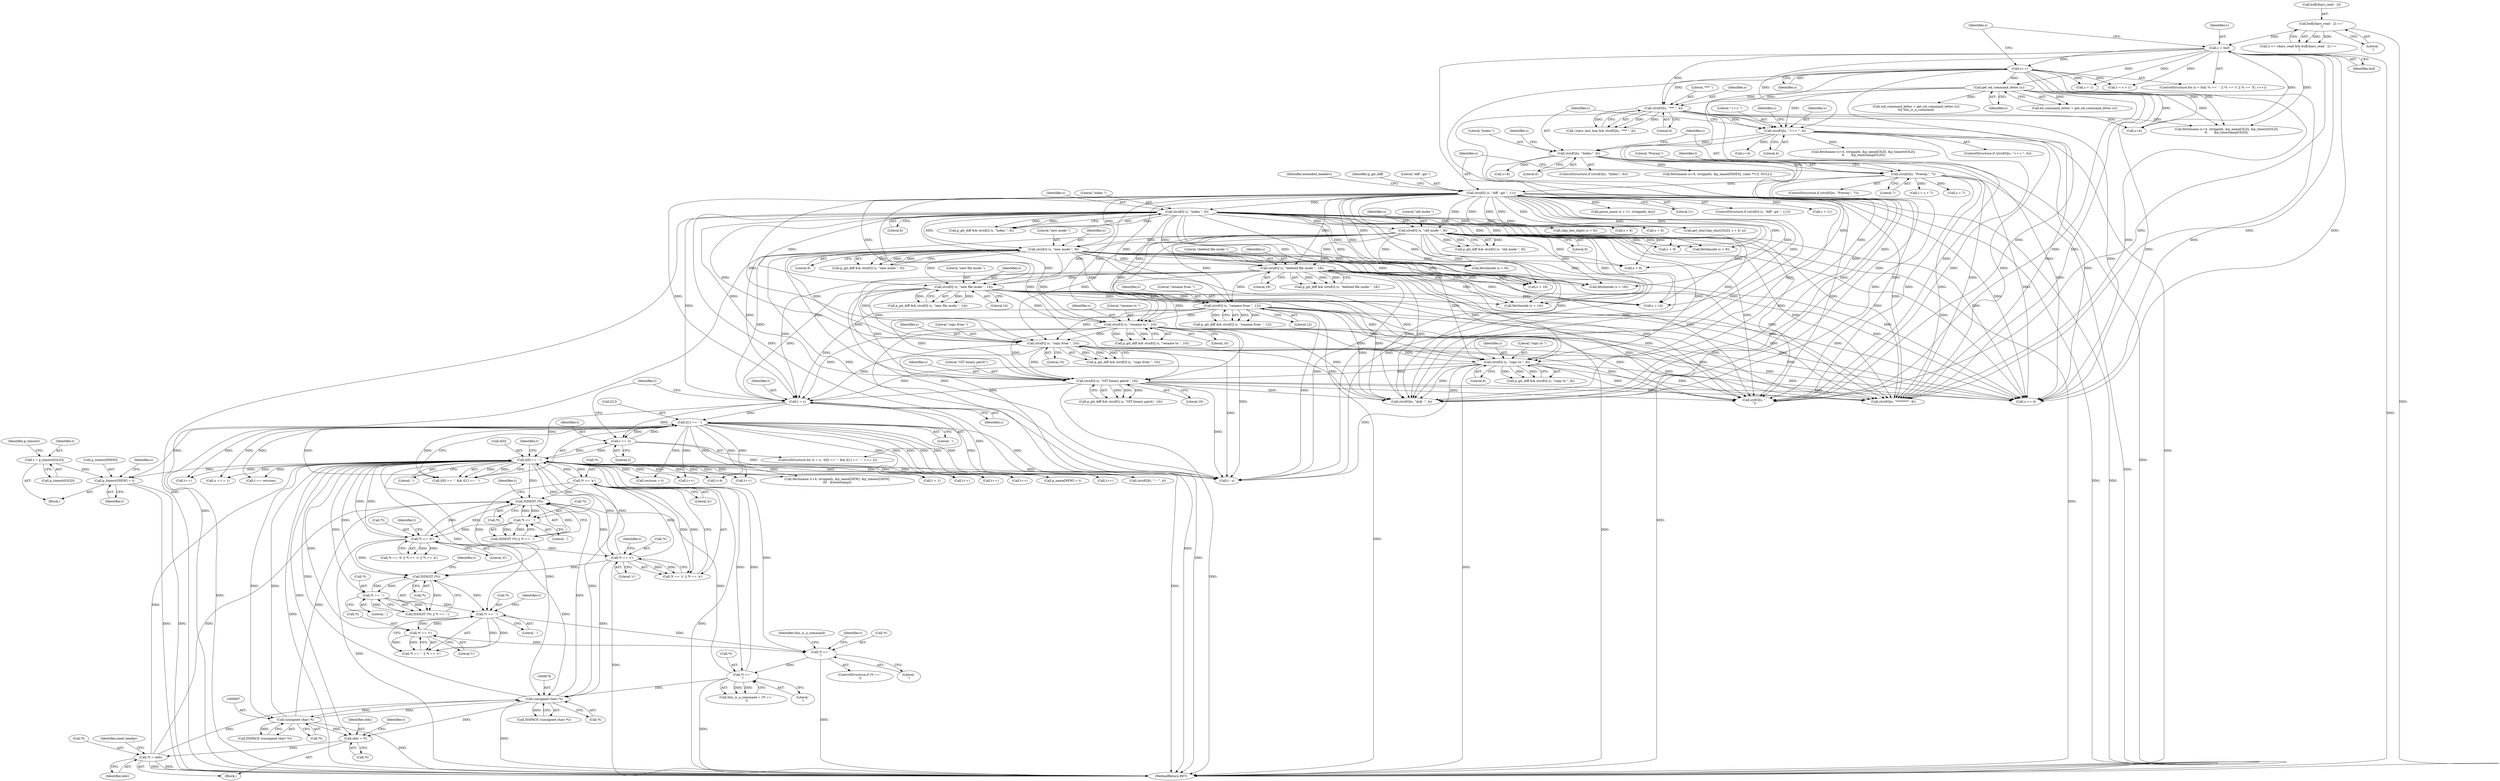 digraph "0_savannah_f290f48a621867084884bfff87f8093c15195e6a@array" {
"1001298" [label="(Call,p_timestr[NEW] = t)"];
"1001145" [label="(Call,t[1] == ' ')"];
"1001150" [label="(Call,t += 2)"];
"1001136" [label="(Call,t = s)"];
"1001050" [label="(Call,strnEQ (s, \"rename from \", 12))"];
"1001025" [label="(Call,strnEQ (s, \"new file mode \", 14))"];
"1000980" [label="(Call,strnEQ (s, \"new mode \", 9))"];
"1000754" [label="(Call,strnEQ (s, \"diff --git \", 11))"];
"1000665" [label="(Call,strnEQ(s, \"Prereq:\", 7))"];
"1000639" [label="(Call,strnEQ(s, \"Index:\", 6))"];
"1000609" [label="(Call,strnEQ(s, \"+++ \", 4))"];
"1000559" [label="(Call,get_ed_command_letter (s))"];
"1000438" [label="(Call,s = buf)"];
"1000430" [label="(Call,buf[chars_read - 2] == '\r')"];
"1000455" [label="(Call,s++)"];
"1000582" [label="(Call,strnEQ(s, \"*** \", 4))"];
"1000859" [label="(Call,strnEQ (s, \"index \", 6))"];
"1000960" [label="(Call,strnEQ (s, \"old mode \", 9))"];
"1001000" [label="(Call,strnEQ (s, \"deleted file mode \", 18))"];
"1001084" [label="(Call,strnEQ (s, \"copy from \", 10))"];
"1001067" [label="(Call,strnEQ (s, \"rename to \", 10))"];
"1001118" [label="(Call,strnEQ (s, \"GIT binary patch\", 16))"];
"1001101" [label="(Call,strnEQ (s, \"copy to \", 8))"];
"1001140" [label="(Call,t[0] == '-')"];
"1000505" [label="(Call,*t == 'a')"];
"1000501" [label="(Call,*t == 'c')"];
"1000496" [label="(Call,*t == 'd')"];
"1000485" [label="(Call,ISDIGIT (*t))"];
"1000677" [label="(Call,(unsigned char) *t)"];
"1000748" [label="(Call,*t = oldc)"];
"1000736" [label="(Call,oldc = *t)"];
"1000696" [label="(Call,(unsigned char) *t)"];
"1000544" [label="(Call,*t == '\n')"];
"1000536" [label="(Call,*t == '\r')"];
"1000529" [label="(Call,*t == '\t')"];
"1000525" [label="(Call,*t == ' ')"];
"1000514" [label="(Call,ISDIGIT (*t))"];
"1000517" [label="(Call,*t == ',')"];
"1000488" [label="(Call,*t == ',')"];
"1001286" [label="(Call,t = p_timestr[OLD])"];
"1001142" [label="(Identifier,t)"];
"1000584" [label="(Literal,\"*** \")"];
"1000799" [label="(Call,parse_name (s + 11, strippath, &u))"];
"1000530" [label="(Call,*t)"];
"1001286" [label="(Call,t = p_timestr[OLD])"];
"1000481" [label="(Call,s + 1)"];
"1000858" [label="(Identifier,p_git_diff)"];
"1000705" [label="(Call,t + 1)"];
"1001303" [label="(Call,s += 4)"];
"1000484" [label="(Call,ISDIGIT (*t) || *t == ',')"];
"1000520" [label="(Literal,',')"];
"1001067" [label="(Call,strnEQ (s, \"rename to \", 10))"];
"1000585" [label="(Literal,4)"];
"1000436" [label="(Literal,'\r')"];
"1000524" [label="(Call,*t == ' ' || *t == '\t')"];
"1000609" [label="(Call,strnEQ(s, \"+++ \", 4))"];
"1000646" [label="(Identifier,s)"];
"1001085" [label="(Identifier,s)"];
"1000608" [label="(ControlStructure,if (strnEQ(s, \"+++ \", 4)))"];
"1000756" [label="(Literal,\"diff --git \")"];
"1001035" [label="(Call,s + 14)"];
"1000615" [label="(Call,s+4)"];
"1000533" [label="(Call,t++)"];
"1000749" [label="(Call,*t)"];
"1000556" [label="(Call,(ed_command_letter = get_ed_command_letter (s))\n\t\t|| this_is_a_command)"];
"1000431" [label="(Call,buf[chars_read - 2])"];
"1001287" [label="(Identifier,t)"];
"1000611" [label="(Literal,\"+++ \")"];
"1000970" [label="(Call,s + 9)"];
"1000738" [label="(Call,*t)"];
"1000514" [label="(Call,ISDIGIT (*t))"];
"1000734" [label="(Block,)"];
"1000645" [label="(Call,s+6)"];
"1000588" [label="(Call,s+4)"];
"1000757" [label="(Literal,11)"];
"1000582" [label="(Call,strnEQ(s, \"*** \", 4))"];
"1001223" [label="(Call,strEQ(s, \".\n\"))"];
"1000755" [label="(Identifier,s)"];
"1000612" [label="(Literal,4)"];
"1001068" [label="(Identifier,s)"];
"1000485" [label="(Call,ISDIGIT (*t))"];
"1000497" [label="(Call,*t)"];
"1000677" [label="(Call,(unsigned char) *t)"];
"1000444" [label="(Identifier,s)"];
"1001099" [label="(Call,p_git_diff && strnEQ (s, \"copy to \", 8))"];
"1001281" [label="(Call,p_name[NEW] = t)"];
"1001023" [label="(Call,p_git_diff && strnEQ (s, \"new file mode \", 14))"];
"1000664" [label="(ControlStructure,if (strnEQ(s, \"Prereq:\", 7)))"];
"1000667" [label="(Literal,\"Prereq:\")"];
"1000501" [label="(Call,*t == 'c')"];
"1001087" [label="(Literal,10)"];
"1000489" [label="(Call,*t)"];
"1000761" [label="(Identifier,extended_headers)"];
"1000614" [label="(Call,fetchname (s+4, strippath, &p_name[OLD], &p_timestr[OLD],\n\t\t       &p_timestamp[OLD]))"];
"1001136" [label="(Call,t = s)"];
"1000982" [label="(Literal,\"new mode \")"];
"1002164" [label="(MethodReturn,RET)"];
"1001010" [label="(Call,s + 18)"];
"1000491" [label="(Literal,',')"];
"1000529" [label="(Call,*t == '\t')"];
"1000500" [label="(Call,*t == 'c' || *t == 'a')"];
"1000742" [label="(Identifier,t)"];
"1001288" [label="(Call,p_timestr[OLD])"];
"1001149" [label="(Literal,' ')"];
"1001299" [label="(Call,p_timestr[NEW])"];
"1001137" [label="(Identifier,t)"];
"1001119" [label="(Identifier,s)"];
"1000983" [label="(Literal,9)"];
"1000559" [label="(Call,get_ed_command_letter (s))"];
"1001200" [label="(Call,t - s)"];
"1000696" [label="(Call,(unsigned char) *t)"];
"1000748" [label="(Call,*t = oldc)"];
"1000681" [label="(Call,t++)"];
"1000545" [label="(Call,*t)"];
"1000518" [label="(Call,*t)"];
"1000960" [label="(Call,strnEQ (s, \"old mode \", 9))"];
"1000981" [label="(Identifier,s)"];
"1000544" [label="(Call,*t == '\n')"];
"1000515" [label="(Call,*t)"];
"1001027" [label="(Literal,\"new file mode \")"];
"1000969" [label="(Call,fetchmode (s + 9))"];
"1000989" [label="(Call,fetchmode (s + 9))"];
"1000536" [label="(Call,*t == '\r')"];
"1000641" [label="(Literal,\"Index:\")"];
"1000754" [label="(Call,strnEQ (s, \"diff --git \", 11))"];
"1001246" [label="(Call,strnEQ(s, \"@@ -\", 4))"];
"1000961" [label="(Identifier,s)"];
"1000499" [label="(Literal,'d')"];
"1000486" [label="(Call,*t)"];
"1000528" [label="(Literal,' ')"];
"1001116" [label="(Call,p_git_diff && strnEQ (s, \"GIT binary patch\", 16))"];
"1000703" [label="(Call,u = t + 1)"];
"1000861" [label="(Literal,\"index \")"];
"1000671" [label="(Call,t = s + 7)"];
"1001050" [label="(Call,strnEQ (s, \"rename from \", 12))"];
"1000507" [label="(Identifier,t)"];
"1000547" [label="(Literal,'\n')"];
"1000963" [label="(Literal,9)"];
"1001034" [label="(Call,fetchmode (s + 14))"];
"1000727" [label="(Call,t == revision)"];
"1000673" [label="(Call,s + 7)"];
"1000513" [label="(Call,ISDIGIT (*t) || *t == ',')"];
"1000737" [label="(Identifier,oldc)"];
"1000665" [label="(Call,strnEQ(s, \"Prereq:\", 7))"];
"1001135" [label="(ControlStructure,for (t = s;  t[0] == '-' && t[1] == ' ';  t += 2))"];
"1000439" [label="(Identifier,s)"];
"1001026" [label="(Identifier,s)"];
"1001065" [label="(Call,p_git_diff && strnEQ (s, \"rename to \", 10))"];
"1000642" [label="(Literal,6)"];
"1000962" [label="(Literal,\"old mode \")"];
"1001082" [label="(Call,p_git_diff && strnEQ (s, \"copy from \", 10))"];
"1000440" [label="(Identifier,buf)"];
"1001101" [label="(Call,strnEQ (s, \"copy to \", 8))"];
"1000978" [label="(Call,p_git_diff && strnEQ (s, \"new mode \", 9))"];
"1000426" [label="(Call,2 <= chars_read && buf[chars_read - 2] == '\r')"];
"1001003" [label="(Literal,18)"];
"1001208" [label="(Identifier,need_header)"];
"1000698" [label="(Call,*t)"];
"1001146" [label="(Call,t[1])"];
"1000526" [label="(Call,*t)"];
"1001139" [label="(Call,t[0] == '-' && t[1] == ' ')"];
"1001052" [label="(Literal,\"rename from \")"];
"1000519" [label="(Identifier,t)"];
"1000683" [label="(Call,revision = t)"];
"1001084" [label="(Call,strnEQ (s, \"copy from \", 10))"];
"1001051" [label="(Identifier,s)"];
"1000860" [label="(Identifier,s)"];
"1001141" [label="(Call,t[0])"];
"1000692" [label="(Call,t++)"];
"1000751" [label="(Identifier,oldc)"];
"1000537" [label="(Call,*t)"];
"1001293" [label="(Identifier,p_timestr)"];
"1001167" [label="(Call,t+4)"];
"1000870" [label="(Call,skip_hex_digits (s + 6))"];
"1000639" [label="(Call,strnEQ(s, \"Index:\", 6))"];
"1000616" [label="(Identifier,s)"];
"1000504" [label="(Literal,'c')"];
"1001431" [label="(Call,strnEQ(s, \"********\", 8))"];
"1001009" [label="(Call,fetchmode (s + 18))"];
"1000540" [label="(Call,t++)"];
"1001048" [label="(Call,p_git_diff && strnEQ (s, \"rename from \", 12))"];
"1001150" [label="(Call,t += 2)"];
"1000525" [label="(Call,*t == ' ')"];
"1000503" [label="(Identifier,t)"];
"1001166" [label="(Call,fetchname (t+4, strippath, &p_name[NEW], &p_timestr[NEW],\n\t\t\t   &timestamp))"];
"1001304" [label="(Identifier,s)"];
"1000638" [label="(ControlStructure,if (strnEQ(s, \"Index:\", 6)))"];
"1001121" [label="(Literal,16)"];
"1001000" [label="(Call,strnEQ (s, \"deleted file mode \", 18))"];
"1000517" [label="(Call,*t == ',')"];
"1000456" [label="(Identifier,s)"];
"1000736" [label="(Call,oldc = *t)"];
"1000539" [label="(Literal,'\r')"];
"1001120" [label="(Literal,\"GIT binary patch\")"];
"1000753" [label="(ControlStructure,if (strnEQ (s, \"diff --git \", 11)))"];
"1000560" [label="(Identifier,s)"];
"1000430" [label="(Call,buf[chars_read - 2] == '\r')"];
"1000506" [label="(Call,*t)"];
"1000492" [label="(Call,t++)"];
"1001001" [label="(Identifier,s)"];
"1001154" [label="(Call,strnEQ(t, \"--- \", 4))"];
"1000672" [label="(Identifier,t)"];
"1000610" [label="(Identifier,s)"];
"1000535" [label="(ControlStructure,if (*t == '\r'))"];
"1000644" [label="(Call,fetchname (s+6, strippath, &p_name[INDEX], (char **) 0, NULL))"];
"1000557" [label="(Call,ed_command_letter = get_ed_command_letter (s))"];
"1000862" [label="(Literal,6)"];
"1000505" [label="(Call,*t == 'a')"];
"1001102" [label="(Identifier,s)"];
"1000502" [label="(Call,*t)"];
"1000543" [label="(Identifier,this_is_a_command)"];
"1001140" [label="(Call,t[0] == '-')"];
"1000859" [label="(Call,strnEQ (s, \"index \", 6))"];
"1000676" [label="(Call,ISSPACE ((unsigned char) *t))"];
"1001145" [label="(Call,t[1] == ' ')"];
"1000438" [label="(Call,s = buf)"];
"1000871" [label="(Call,s + 6)"];
"1000668" [label="(Literal,7)"];
"1001138" [label="(Identifier,s)"];
"1000495" [label="(Call,*t == 'd' || *t == 'c' || *t == 'a')"];
"1000455" [label="(Call,s++)"];
"1001028" [label="(Literal,14)"];
"1001302" [label="(Identifier,t)"];
"1001025" [label="(Call,strnEQ (s, \"new file mode \", 14))"];
"1000532" [label="(Literal,'\t')"];
"1000531" [label="(Identifier,t)"];
"1000479" [label="(Call,t = s + 1)"];
"1000695" [label="(Call,ISSPACE ((unsigned char) *t))"];
"1000437" [label="(ControlStructure,for (s = buf; *s == ' ' || *s == '\t' || *s == 'X'; s++))"];
"1000800" [label="(Call,s + 11)"];
"1000488" [label="(Call,*t == ',')"];
"1000511" [label="(Call,t++)"];
"1000980" [label="(Call,strnEQ (s, \"new mode \", 9))"];
"1001144" [label="(Literal,'-')"];
"1000541" [label="(Identifier,t)"];
"1000583" [label="(Identifier,s)"];
"1000998" [label="(Call,p_git_diff && strnEQ (s, \"deleted file mode \", 18))"];
"1000521" [label="(Call,t++)"];
"1001118" [label="(Call,strnEQ (s, \"GIT binary patch\", 16))"];
"1000496" [label="(Call,*t == 'd')"];
"1001053" [label="(Literal,12)"];
"1001104" [label="(Literal,8)"];
"1000542" [label="(Call,this_is_a_command = (*t == '\n'))"];
"1000587" [label="(Call,fetchname (s+4, strippath, &p_name[OLD], &p_timestr[OLD],\n\t\t       &p_timestamp[OLD]))"];
"1000579" [label="(Call,!stars_last_line && strnEQ(s, \"*** \", 4))"];
"1001151" [label="(Identifier,t)"];
"1000908" [label="(Call,s + 6)"];
"1000490" [label="(Identifier,t)"];
"1001298" [label="(Call,p_timestr[NEW] = t)"];
"1001002" [label="(Literal,\"deleted file mode \")"];
"1000990" [label="(Call,s + 9)"];
"1001147" [label="(Identifier,t)"];
"1001152" [label="(Literal,2)"];
"1000903" [label="(Call,get_sha1(&p_sha1[OLD], s + 6, u))"];
"1001069" [label="(Literal,\"rename to \")"];
"1001103" [label="(Literal,\"copy to \")"];
"1000640" [label="(Identifier,s)"];
"1000958" [label="(Call,p_git_diff && strnEQ (s, \"old mode \", 9))"];
"1000666" [label="(Identifier,s)"];
"1000857" [label="(Call,p_git_diff && strnEQ (s, \"index \", 6))"];
"1001086" [label="(Literal,\"copy from \")"];
"1000508" [label="(Literal,'a')"];
"1000679" [label="(Call,*t)"];
"1001070" [label="(Literal,10)"];
"1001250" [label="(Block,)"];
"1001298" -> "1001250"  [label="AST: "];
"1001298" -> "1001302"  [label="CFG: "];
"1001299" -> "1001298"  [label="AST: "];
"1001302" -> "1001298"  [label="AST: "];
"1001304" -> "1001298"  [label="CFG: "];
"1001298" -> "1002164"  [label="DDG: "];
"1001298" -> "1002164"  [label="DDG: "];
"1001145" -> "1001298"  [label="DDG: "];
"1001140" -> "1001298"  [label="DDG: "];
"1001286" -> "1001298"  [label="DDG: "];
"1001145" -> "1001139"  [label="AST: "];
"1001145" -> "1001149"  [label="CFG: "];
"1001146" -> "1001145"  [label="AST: "];
"1001149" -> "1001145"  [label="AST: "];
"1001139" -> "1001145"  [label="CFG: "];
"1001145" -> "1002164"  [label="DDG: "];
"1001145" -> "1000492"  [label="DDG: "];
"1001145" -> "1000511"  [label="DDG: "];
"1001145" -> "1000521"  [label="DDG: "];
"1001145" -> "1000533"  [label="DDG: "];
"1001145" -> "1000540"  [label="DDG: "];
"1001145" -> "1000681"  [label="DDG: "];
"1001145" -> "1000683"  [label="DDG: "];
"1001145" -> "1000692"  [label="DDG: "];
"1001145" -> "1000703"  [label="DDG: "];
"1001145" -> "1000705"  [label="DDG: "];
"1001145" -> "1000727"  [label="DDG: "];
"1001145" -> "1001139"  [label="DDG: "];
"1001145" -> "1001139"  [label="DDG: "];
"1001150" -> "1001145"  [label="DDG: "];
"1001136" -> "1001145"  [label="DDG: "];
"1001145" -> "1001150"  [label="DDG: "];
"1001145" -> "1001154"  [label="DDG: "];
"1001145" -> "1001166"  [label="DDG: "];
"1001145" -> "1001167"  [label="DDG: "];
"1001145" -> "1001200"  [label="DDG: "];
"1001145" -> "1001281"  [label="DDG: "];
"1001150" -> "1001135"  [label="AST: "];
"1001150" -> "1001152"  [label="CFG: "];
"1001151" -> "1001150"  [label="AST: "];
"1001152" -> "1001150"  [label="AST: "];
"1001142" -> "1001150"  [label="CFG: "];
"1001150" -> "1001140"  [label="DDG: "];
"1001136" -> "1001150"  [label="DDG: "];
"1001140" -> "1001150"  [label="DDG: "];
"1001150" -> "1001154"  [label="DDG: "];
"1001136" -> "1001135"  [label="AST: "];
"1001136" -> "1001138"  [label="CFG: "];
"1001137" -> "1001136"  [label="AST: "];
"1001138" -> "1001136"  [label="AST: "];
"1001142" -> "1001136"  [label="CFG: "];
"1001136" -> "1002164"  [label="DDG: "];
"1001050" -> "1001136"  [label="DDG: "];
"1001025" -> "1001136"  [label="DDG: "];
"1000980" -> "1001136"  [label="DDG: "];
"1001084" -> "1001136"  [label="DDG: "];
"1000754" -> "1001136"  [label="DDG: "];
"1001067" -> "1001136"  [label="DDG: "];
"1000960" -> "1001136"  [label="DDG: "];
"1001000" -> "1001136"  [label="DDG: "];
"1000859" -> "1001136"  [label="DDG: "];
"1001118" -> "1001136"  [label="DDG: "];
"1001101" -> "1001136"  [label="DDG: "];
"1001136" -> "1001140"  [label="DDG: "];
"1001136" -> "1001154"  [label="DDG: "];
"1001050" -> "1001048"  [label="AST: "];
"1001050" -> "1001053"  [label="CFG: "];
"1001051" -> "1001050"  [label="AST: "];
"1001052" -> "1001050"  [label="AST: "];
"1001053" -> "1001050"  [label="AST: "];
"1001048" -> "1001050"  [label="CFG: "];
"1001050" -> "1002164"  [label="DDG: "];
"1001050" -> "1001048"  [label="DDG: "];
"1001050" -> "1001048"  [label="DDG: "];
"1001050" -> "1001048"  [label="DDG: "];
"1001025" -> "1001050"  [label="DDG: "];
"1000980" -> "1001050"  [label="DDG: "];
"1000754" -> "1001050"  [label="DDG: "];
"1000960" -> "1001050"  [label="DDG: "];
"1001000" -> "1001050"  [label="DDG: "];
"1000859" -> "1001050"  [label="DDG: "];
"1001050" -> "1001067"  [label="DDG: "];
"1001050" -> "1001084"  [label="DDG: "];
"1001050" -> "1001101"  [label="DDG: "];
"1001050" -> "1001118"  [label="DDG: "];
"1001050" -> "1001200"  [label="DDG: "];
"1001050" -> "1001223"  [label="DDG: "];
"1001050" -> "1001246"  [label="DDG: "];
"1001050" -> "1001303"  [label="DDG: "];
"1001050" -> "1001431"  [label="DDG: "];
"1001025" -> "1001023"  [label="AST: "];
"1001025" -> "1001028"  [label="CFG: "];
"1001026" -> "1001025"  [label="AST: "];
"1001027" -> "1001025"  [label="AST: "];
"1001028" -> "1001025"  [label="AST: "];
"1001023" -> "1001025"  [label="CFG: "];
"1001025" -> "1002164"  [label="DDG: "];
"1001025" -> "1001023"  [label="DDG: "];
"1001025" -> "1001023"  [label="DDG: "];
"1001025" -> "1001023"  [label="DDG: "];
"1000980" -> "1001025"  [label="DDG: "];
"1000754" -> "1001025"  [label="DDG: "];
"1000960" -> "1001025"  [label="DDG: "];
"1001000" -> "1001025"  [label="DDG: "];
"1000859" -> "1001025"  [label="DDG: "];
"1001025" -> "1001034"  [label="DDG: "];
"1001025" -> "1001035"  [label="DDG: "];
"1001025" -> "1001067"  [label="DDG: "];
"1001025" -> "1001084"  [label="DDG: "];
"1001025" -> "1001101"  [label="DDG: "];
"1001025" -> "1001118"  [label="DDG: "];
"1001025" -> "1001200"  [label="DDG: "];
"1001025" -> "1001223"  [label="DDG: "];
"1001025" -> "1001246"  [label="DDG: "];
"1001025" -> "1001303"  [label="DDG: "];
"1001025" -> "1001431"  [label="DDG: "];
"1000980" -> "1000978"  [label="AST: "];
"1000980" -> "1000983"  [label="CFG: "];
"1000981" -> "1000980"  [label="AST: "];
"1000982" -> "1000980"  [label="AST: "];
"1000983" -> "1000980"  [label="AST: "];
"1000978" -> "1000980"  [label="CFG: "];
"1000980" -> "1002164"  [label="DDG: "];
"1000980" -> "1000978"  [label="DDG: "];
"1000980" -> "1000978"  [label="DDG: "];
"1000980" -> "1000978"  [label="DDG: "];
"1000754" -> "1000980"  [label="DDG: "];
"1000859" -> "1000980"  [label="DDG: "];
"1000960" -> "1000980"  [label="DDG: "];
"1000980" -> "1000989"  [label="DDG: "];
"1000980" -> "1000990"  [label="DDG: "];
"1000980" -> "1001000"  [label="DDG: "];
"1000980" -> "1001009"  [label="DDG: "];
"1000980" -> "1001010"  [label="DDG: "];
"1000980" -> "1001034"  [label="DDG: "];
"1000980" -> "1001035"  [label="DDG: "];
"1000980" -> "1001067"  [label="DDG: "];
"1000980" -> "1001084"  [label="DDG: "];
"1000980" -> "1001101"  [label="DDG: "];
"1000980" -> "1001118"  [label="DDG: "];
"1000980" -> "1001200"  [label="DDG: "];
"1000980" -> "1001223"  [label="DDG: "];
"1000980" -> "1001246"  [label="DDG: "];
"1000980" -> "1001303"  [label="DDG: "];
"1000980" -> "1001431"  [label="DDG: "];
"1000754" -> "1000753"  [label="AST: "];
"1000754" -> "1000757"  [label="CFG: "];
"1000755" -> "1000754"  [label="AST: "];
"1000756" -> "1000754"  [label="AST: "];
"1000757" -> "1000754"  [label="AST: "];
"1000761" -> "1000754"  [label="CFG: "];
"1000858" -> "1000754"  [label="CFG: "];
"1000754" -> "1002164"  [label="DDG: "];
"1000754" -> "1002164"  [label="DDG: "];
"1000665" -> "1000754"  [label="DDG: "];
"1000754" -> "1000799"  [label="DDG: "];
"1000754" -> "1000800"  [label="DDG: "];
"1000754" -> "1000859"  [label="DDG: "];
"1000754" -> "1000870"  [label="DDG: "];
"1000754" -> "1000871"  [label="DDG: "];
"1000754" -> "1000903"  [label="DDG: "];
"1000754" -> "1000908"  [label="DDG: "];
"1000754" -> "1000960"  [label="DDG: "];
"1000754" -> "1000969"  [label="DDG: "];
"1000754" -> "1000970"  [label="DDG: "];
"1000754" -> "1000989"  [label="DDG: "];
"1000754" -> "1000990"  [label="DDG: "];
"1000754" -> "1001000"  [label="DDG: "];
"1000754" -> "1001009"  [label="DDG: "];
"1000754" -> "1001010"  [label="DDG: "];
"1000754" -> "1001034"  [label="DDG: "];
"1000754" -> "1001035"  [label="DDG: "];
"1000754" -> "1001067"  [label="DDG: "];
"1000754" -> "1001084"  [label="DDG: "];
"1000754" -> "1001101"  [label="DDG: "];
"1000754" -> "1001118"  [label="DDG: "];
"1000754" -> "1001200"  [label="DDG: "];
"1000754" -> "1001223"  [label="DDG: "];
"1000754" -> "1001246"  [label="DDG: "];
"1000754" -> "1001303"  [label="DDG: "];
"1000754" -> "1001431"  [label="DDG: "];
"1000665" -> "1000664"  [label="AST: "];
"1000665" -> "1000668"  [label="CFG: "];
"1000666" -> "1000665"  [label="AST: "];
"1000667" -> "1000665"  [label="AST: "];
"1000668" -> "1000665"  [label="AST: "];
"1000672" -> "1000665"  [label="CFG: "];
"1000755" -> "1000665"  [label="CFG: "];
"1000665" -> "1002164"  [label="DDG: "];
"1000639" -> "1000665"  [label="DDG: "];
"1000665" -> "1000671"  [label="DDG: "];
"1000665" -> "1000673"  [label="DDG: "];
"1000665" -> "1001223"  [label="DDG: "];
"1000665" -> "1001246"  [label="DDG: "];
"1000665" -> "1001303"  [label="DDG: "];
"1000665" -> "1001431"  [label="DDG: "];
"1000639" -> "1000638"  [label="AST: "];
"1000639" -> "1000642"  [label="CFG: "];
"1000640" -> "1000639"  [label="AST: "];
"1000641" -> "1000639"  [label="AST: "];
"1000642" -> "1000639"  [label="AST: "];
"1000646" -> "1000639"  [label="CFG: "];
"1000666" -> "1000639"  [label="CFG: "];
"1000639" -> "1002164"  [label="DDG: "];
"1000609" -> "1000639"  [label="DDG: "];
"1000639" -> "1000644"  [label="DDG: "];
"1000639" -> "1000645"  [label="DDG: "];
"1000639" -> "1001223"  [label="DDG: "];
"1000639" -> "1001246"  [label="DDG: "];
"1000639" -> "1001303"  [label="DDG: "];
"1000639" -> "1001431"  [label="DDG: "];
"1000609" -> "1000608"  [label="AST: "];
"1000609" -> "1000612"  [label="CFG: "];
"1000610" -> "1000609"  [label="AST: "];
"1000611" -> "1000609"  [label="AST: "];
"1000612" -> "1000609"  [label="AST: "];
"1000616" -> "1000609"  [label="CFG: "];
"1000640" -> "1000609"  [label="CFG: "];
"1000609" -> "1002164"  [label="DDG: "];
"1000559" -> "1000609"  [label="DDG: "];
"1000582" -> "1000609"  [label="DDG: "];
"1000438" -> "1000609"  [label="DDG: "];
"1000455" -> "1000609"  [label="DDG: "];
"1000609" -> "1000614"  [label="DDG: "];
"1000609" -> "1000615"  [label="DDG: "];
"1000609" -> "1001223"  [label="DDG: "];
"1000609" -> "1001246"  [label="DDG: "];
"1000609" -> "1001303"  [label="DDG: "];
"1000609" -> "1001431"  [label="DDG: "];
"1000559" -> "1000557"  [label="AST: "];
"1000559" -> "1000560"  [label="CFG: "];
"1000560" -> "1000559"  [label="AST: "];
"1000557" -> "1000559"  [label="CFG: "];
"1000559" -> "1000556"  [label="DDG: "];
"1000559" -> "1000557"  [label="DDG: "];
"1000438" -> "1000559"  [label="DDG: "];
"1000455" -> "1000559"  [label="DDG: "];
"1000559" -> "1000582"  [label="DDG: "];
"1000559" -> "1000587"  [label="DDG: "];
"1000559" -> "1000588"  [label="DDG: "];
"1000559" -> "1001223"  [label="DDG: "];
"1000559" -> "1001246"  [label="DDG: "];
"1000559" -> "1001303"  [label="DDG: "];
"1000559" -> "1001431"  [label="DDG: "];
"1000438" -> "1000437"  [label="AST: "];
"1000438" -> "1000440"  [label="CFG: "];
"1000439" -> "1000438"  [label="AST: "];
"1000440" -> "1000438"  [label="AST: "];
"1000444" -> "1000438"  [label="CFG: "];
"1000438" -> "1002164"  [label="DDG: "];
"1000430" -> "1000438"  [label="DDG: "];
"1000438" -> "1000455"  [label="DDG: "];
"1000438" -> "1000479"  [label="DDG: "];
"1000438" -> "1000481"  [label="DDG: "];
"1000438" -> "1000582"  [label="DDG: "];
"1000438" -> "1000587"  [label="DDG: "];
"1000438" -> "1000588"  [label="DDG: "];
"1000438" -> "1001223"  [label="DDG: "];
"1000438" -> "1001246"  [label="DDG: "];
"1000438" -> "1001303"  [label="DDG: "];
"1000438" -> "1001431"  [label="DDG: "];
"1000430" -> "1000426"  [label="AST: "];
"1000430" -> "1000436"  [label="CFG: "];
"1000431" -> "1000430"  [label="AST: "];
"1000436" -> "1000430"  [label="AST: "];
"1000426" -> "1000430"  [label="CFG: "];
"1000430" -> "1002164"  [label="DDG: "];
"1000430" -> "1000426"  [label="DDG: "];
"1000430" -> "1000426"  [label="DDG: "];
"1000455" -> "1000437"  [label="AST: "];
"1000455" -> "1000456"  [label="CFG: "];
"1000456" -> "1000455"  [label="AST: "];
"1000444" -> "1000455"  [label="CFG: "];
"1000455" -> "1000479"  [label="DDG: "];
"1000455" -> "1000481"  [label="DDG: "];
"1000455" -> "1000582"  [label="DDG: "];
"1000455" -> "1000587"  [label="DDG: "];
"1000455" -> "1000588"  [label="DDG: "];
"1000455" -> "1001223"  [label="DDG: "];
"1000455" -> "1001246"  [label="DDG: "];
"1000455" -> "1001303"  [label="DDG: "];
"1000455" -> "1001431"  [label="DDG: "];
"1000582" -> "1000579"  [label="AST: "];
"1000582" -> "1000585"  [label="CFG: "];
"1000583" -> "1000582"  [label="AST: "];
"1000584" -> "1000582"  [label="AST: "];
"1000585" -> "1000582"  [label="AST: "];
"1000579" -> "1000582"  [label="CFG: "];
"1000582" -> "1000579"  [label="DDG: "];
"1000582" -> "1000579"  [label="DDG: "];
"1000582" -> "1000579"  [label="DDG: "];
"1000582" -> "1000587"  [label="DDG: "];
"1000582" -> "1000588"  [label="DDG: "];
"1000582" -> "1001223"  [label="DDG: "];
"1000582" -> "1001246"  [label="DDG: "];
"1000582" -> "1001303"  [label="DDG: "];
"1000582" -> "1001431"  [label="DDG: "];
"1000859" -> "1000857"  [label="AST: "];
"1000859" -> "1000862"  [label="CFG: "];
"1000860" -> "1000859"  [label="AST: "];
"1000861" -> "1000859"  [label="AST: "];
"1000862" -> "1000859"  [label="AST: "];
"1000857" -> "1000859"  [label="CFG: "];
"1000859" -> "1002164"  [label="DDG: "];
"1000859" -> "1000857"  [label="DDG: "];
"1000859" -> "1000857"  [label="DDG: "];
"1000859" -> "1000857"  [label="DDG: "];
"1000859" -> "1000870"  [label="DDG: "];
"1000859" -> "1000871"  [label="DDG: "];
"1000859" -> "1000903"  [label="DDG: "];
"1000859" -> "1000908"  [label="DDG: "];
"1000859" -> "1000960"  [label="DDG: "];
"1000859" -> "1000969"  [label="DDG: "];
"1000859" -> "1000970"  [label="DDG: "];
"1000859" -> "1000989"  [label="DDG: "];
"1000859" -> "1000990"  [label="DDG: "];
"1000859" -> "1001000"  [label="DDG: "];
"1000859" -> "1001009"  [label="DDG: "];
"1000859" -> "1001010"  [label="DDG: "];
"1000859" -> "1001034"  [label="DDG: "];
"1000859" -> "1001035"  [label="DDG: "];
"1000859" -> "1001067"  [label="DDG: "];
"1000859" -> "1001084"  [label="DDG: "];
"1000859" -> "1001101"  [label="DDG: "];
"1000859" -> "1001118"  [label="DDG: "];
"1000859" -> "1001200"  [label="DDG: "];
"1000859" -> "1001223"  [label="DDG: "];
"1000859" -> "1001246"  [label="DDG: "];
"1000859" -> "1001303"  [label="DDG: "];
"1000859" -> "1001431"  [label="DDG: "];
"1000960" -> "1000958"  [label="AST: "];
"1000960" -> "1000963"  [label="CFG: "];
"1000961" -> "1000960"  [label="AST: "];
"1000962" -> "1000960"  [label="AST: "];
"1000963" -> "1000960"  [label="AST: "];
"1000958" -> "1000960"  [label="CFG: "];
"1000960" -> "1002164"  [label="DDG: "];
"1000960" -> "1000958"  [label="DDG: "];
"1000960" -> "1000958"  [label="DDG: "];
"1000960" -> "1000958"  [label="DDG: "];
"1000960" -> "1000969"  [label="DDG: "];
"1000960" -> "1000970"  [label="DDG: "];
"1000960" -> "1000989"  [label="DDG: "];
"1000960" -> "1000990"  [label="DDG: "];
"1000960" -> "1001000"  [label="DDG: "];
"1000960" -> "1001009"  [label="DDG: "];
"1000960" -> "1001010"  [label="DDG: "];
"1000960" -> "1001034"  [label="DDG: "];
"1000960" -> "1001035"  [label="DDG: "];
"1000960" -> "1001067"  [label="DDG: "];
"1000960" -> "1001084"  [label="DDG: "];
"1000960" -> "1001101"  [label="DDG: "];
"1000960" -> "1001118"  [label="DDG: "];
"1000960" -> "1001200"  [label="DDG: "];
"1000960" -> "1001223"  [label="DDG: "];
"1000960" -> "1001246"  [label="DDG: "];
"1000960" -> "1001303"  [label="DDG: "];
"1000960" -> "1001431"  [label="DDG: "];
"1001000" -> "1000998"  [label="AST: "];
"1001000" -> "1001003"  [label="CFG: "];
"1001001" -> "1001000"  [label="AST: "];
"1001002" -> "1001000"  [label="AST: "];
"1001003" -> "1001000"  [label="AST: "];
"1000998" -> "1001000"  [label="CFG: "];
"1001000" -> "1002164"  [label="DDG: "];
"1001000" -> "1000998"  [label="DDG: "];
"1001000" -> "1000998"  [label="DDG: "];
"1001000" -> "1000998"  [label="DDG: "];
"1001000" -> "1001009"  [label="DDG: "];
"1001000" -> "1001010"  [label="DDG: "];
"1001000" -> "1001034"  [label="DDG: "];
"1001000" -> "1001035"  [label="DDG: "];
"1001000" -> "1001067"  [label="DDG: "];
"1001000" -> "1001084"  [label="DDG: "];
"1001000" -> "1001101"  [label="DDG: "];
"1001000" -> "1001118"  [label="DDG: "];
"1001000" -> "1001200"  [label="DDG: "];
"1001000" -> "1001223"  [label="DDG: "];
"1001000" -> "1001246"  [label="DDG: "];
"1001000" -> "1001303"  [label="DDG: "];
"1001000" -> "1001431"  [label="DDG: "];
"1001084" -> "1001082"  [label="AST: "];
"1001084" -> "1001087"  [label="CFG: "];
"1001085" -> "1001084"  [label="AST: "];
"1001086" -> "1001084"  [label="AST: "];
"1001087" -> "1001084"  [label="AST: "];
"1001082" -> "1001084"  [label="CFG: "];
"1001084" -> "1002164"  [label="DDG: "];
"1001084" -> "1001082"  [label="DDG: "];
"1001084" -> "1001082"  [label="DDG: "];
"1001084" -> "1001082"  [label="DDG: "];
"1001067" -> "1001084"  [label="DDG: "];
"1001084" -> "1001101"  [label="DDG: "];
"1001084" -> "1001118"  [label="DDG: "];
"1001084" -> "1001200"  [label="DDG: "];
"1001084" -> "1001223"  [label="DDG: "];
"1001084" -> "1001246"  [label="DDG: "];
"1001084" -> "1001303"  [label="DDG: "];
"1001084" -> "1001431"  [label="DDG: "];
"1001067" -> "1001065"  [label="AST: "];
"1001067" -> "1001070"  [label="CFG: "];
"1001068" -> "1001067"  [label="AST: "];
"1001069" -> "1001067"  [label="AST: "];
"1001070" -> "1001067"  [label="AST: "];
"1001065" -> "1001067"  [label="CFG: "];
"1001067" -> "1002164"  [label="DDG: "];
"1001067" -> "1001065"  [label="DDG: "];
"1001067" -> "1001065"  [label="DDG: "];
"1001067" -> "1001065"  [label="DDG: "];
"1001067" -> "1001101"  [label="DDG: "];
"1001067" -> "1001118"  [label="DDG: "];
"1001067" -> "1001200"  [label="DDG: "];
"1001067" -> "1001223"  [label="DDG: "];
"1001067" -> "1001246"  [label="DDG: "];
"1001067" -> "1001303"  [label="DDG: "];
"1001067" -> "1001431"  [label="DDG: "];
"1001118" -> "1001116"  [label="AST: "];
"1001118" -> "1001121"  [label="CFG: "];
"1001119" -> "1001118"  [label="AST: "];
"1001120" -> "1001118"  [label="AST: "];
"1001121" -> "1001118"  [label="AST: "];
"1001116" -> "1001118"  [label="CFG: "];
"1001118" -> "1002164"  [label="DDG: "];
"1001118" -> "1001116"  [label="DDG: "];
"1001118" -> "1001116"  [label="DDG: "];
"1001118" -> "1001116"  [label="DDG: "];
"1001101" -> "1001118"  [label="DDG: "];
"1001118" -> "1001200"  [label="DDG: "];
"1001118" -> "1001223"  [label="DDG: "];
"1001118" -> "1001246"  [label="DDG: "];
"1001118" -> "1001303"  [label="DDG: "];
"1001118" -> "1001431"  [label="DDG: "];
"1001101" -> "1001099"  [label="AST: "];
"1001101" -> "1001104"  [label="CFG: "];
"1001102" -> "1001101"  [label="AST: "];
"1001103" -> "1001101"  [label="AST: "];
"1001104" -> "1001101"  [label="AST: "];
"1001099" -> "1001101"  [label="CFG: "];
"1001101" -> "1002164"  [label="DDG: "];
"1001101" -> "1001099"  [label="DDG: "];
"1001101" -> "1001099"  [label="DDG: "];
"1001101" -> "1001099"  [label="DDG: "];
"1001101" -> "1001200"  [label="DDG: "];
"1001101" -> "1001223"  [label="DDG: "];
"1001101" -> "1001246"  [label="DDG: "];
"1001101" -> "1001303"  [label="DDG: "];
"1001101" -> "1001431"  [label="DDG: "];
"1001140" -> "1001139"  [label="AST: "];
"1001140" -> "1001144"  [label="CFG: "];
"1001141" -> "1001140"  [label="AST: "];
"1001144" -> "1001140"  [label="AST: "];
"1001147" -> "1001140"  [label="CFG: "];
"1001139" -> "1001140"  [label="CFG: "];
"1001140" -> "1002164"  [label="DDG: "];
"1001140" -> "1000485"  [label="DDG: "];
"1001140" -> "1000488"  [label="DDG: "];
"1001140" -> "1000492"  [label="DDG: "];
"1001140" -> "1000496"  [label="DDG: "];
"1001140" -> "1000501"  [label="DDG: "];
"1001140" -> "1000505"  [label="DDG: "];
"1001140" -> "1000511"  [label="DDG: "];
"1001140" -> "1000514"  [label="DDG: "];
"1001140" -> "1000517"  [label="DDG: "];
"1001140" -> "1000521"  [label="DDG: "];
"1001140" -> "1000525"  [label="DDG: "];
"1001140" -> "1000529"  [label="DDG: "];
"1001140" -> "1000533"  [label="DDG: "];
"1001140" -> "1000536"  [label="DDG: "];
"1001140" -> "1000540"  [label="DDG: "];
"1001140" -> "1000544"  [label="DDG: "];
"1001140" -> "1000677"  [label="DDG: "];
"1001140" -> "1000681"  [label="DDG: "];
"1001140" -> "1000683"  [label="DDG: "];
"1001140" -> "1000692"  [label="DDG: "];
"1001140" -> "1000696"  [label="DDG: "];
"1001140" -> "1000703"  [label="DDG: "];
"1001140" -> "1000705"  [label="DDG: "];
"1001140" -> "1000727"  [label="DDG: "];
"1001140" -> "1000736"  [label="DDG: "];
"1001140" -> "1001139"  [label="DDG: "];
"1001140" -> "1001139"  [label="DDG: "];
"1000505" -> "1001140"  [label="DDG: "];
"1000677" -> "1001140"  [label="DDG: "];
"1000496" -> "1001140"  [label="DDG: "];
"1000501" -> "1001140"  [label="DDG: "];
"1000748" -> "1001140"  [label="DDG: "];
"1000544" -> "1001140"  [label="DDG: "];
"1000696" -> "1001140"  [label="DDG: "];
"1001140" -> "1001154"  [label="DDG: "];
"1001140" -> "1001166"  [label="DDG: "];
"1001140" -> "1001167"  [label="DDG: "];
"1001140" -> "1001200"  [label="DDG: "];
"1001140" -> "1001281"  [label="DDG: "];
"1000505" -> "1000500"  [label="AST: "];
"1000505" -> "1000508"  [label="CFG: "];
"1000506" -> "1000505"  [label="AST: "];
"1000508" -> "1000505"  [label="AST: "];
"1000500" -> "1000505"  [label="CFG: "];
"1000505" -> "1002164"  [label="DDG: "];
"1000505" -> "1000485"  [label="DDG: "];
"1000505" -> "1000500"  [label="DDG: "];
"1000505" -> "1000500"  [label="DDG: "];
"1000501" -> "1000505"  [label="DDG: "];
"1000505" -> "1000514"  [label="DDG: "];
"1000505" -> "1000677"  [label="DDG: "];
"1000501" -> "1000500"  [label="AST: "];
"1000501" -> "1000504"  [label="CFG: "];
"1000502" -> "1000501"  [label="AST: "];
"1000504" -> "1000501"  [label="AST: "];
"1000507" -> "1000501"  [label="CFG: "];
"1000500" -> "1000501"  [label="CFG: "];
"1000501" -> "1002164"  [label="DDG: "];
"1000501" -> "1000485"  [label="DDG: "];
"1000501" -> "1000500"  [label="DDG: "];
"1000501" -> "1000500"  [label="DDG: "];
"1000496" -> "1000501"  [label="DDG: "];
"1000501" -> "1000514"  [label="DDG: "];
"1000501" -> "1000677"  [label="DDG: "];
"1000496" -> "1000495"  [label="AST: "];
"1000496" -> "1000499"  [label="CFG: "];
"1000497" -> "1000496"  [label="AST: "];
"1000499" -> "1000496"  [label="AST: "];
"1000503" -> "1000496"  [label="CFG: "];
"1000495" -> "1000496"  [label="CFG: "];
"1000496" -> "1002164"  [label="DDG: "];
"1000496" -> "1000485"  [label="DDG: "];
"1000496" -> "1000495"  [label="DDG: "];
"1000496" -> "1000495"  [label="DDG: "];
"1000485" -> "1000496"  [label="DDG: "];
"1000488" -> "1000496"  [label="DDG: "];
"1000496" -> "1000514"  [label="DDG: "];
"1000496" -> "1000677"  [label="DDG: "];
"1000485" -> "1000484"  [label="AST: "];
"1000485" -> "1000486"  [label="CFG: "];
"1000486" -> "1000485"  [label="AST: "];
"1000490" -> "1000485"  [label="CFG: "];
"1000484" -> "1000485"  [label="CFG: "];
"1000485" -> "1000484"  [label="DDG: "];
"1000677" -> "1000485"  [label="DDG: "];
"1000748" -> "1000485"  [label="DDG: "];
"1000544" -> "1000485"  [label="DDG: "];
"1000696" -> "1000485"  [label="DDG: "];
"1000488" -> "1000485"  [label="DDG: "];
"1000485" -> "1000488"  [label="DDG: "];
"1000677" -> "1000676"  [label="AST: "];
"1000677" -> "1000679"  [label="CFG: "];
"1000678" -> "1000677"  [label="AST: "];
"1000679" -> "1000677"  [label="AST: "];
"1000676" -> "1000677"  [label="CFG: "];
"1000677" -> "1002164"  [label="DDG: "];
"1000677" -> "1000676"  [label="DDG: "];
"1000748" -> "1000677"  [label="DDG: "];
"1000544" -> "1000677"  [label="DDG: "];
"1000696" -> "1000677"  [label="DDG: "];
"1000677" -> "1000696"  [label="DDG: "];
"1000677" -> "1000736"  [label="DDG: "];
"1000748" -> "1000734"  [label="AST: "];
"1000748" -> "1000751"  [label="CFG: "];
"1000749" -> "1000748"  [label="AST: "];
"1000751" -> "1000748"  [label="AST: "];
"1001208" -> "1000748"  [label="CFG: "];
"1000748" -> "1002164"  [label="DDG: "];
"1000748" -> "1002164"  [label="DDG: "];
"1000736" -> "1000748"  [label="DDG: "];
"1000736" -> "1000734"  [label="AST: "];
"1000736" -> "1000738"  [label="CFG: "];
"1000737" -> "1000736"  [label="AST: "];
"1000738" -> "1000736"  [label="AST: "];
"1000742" -> "1000736"  [label="CFG: "];
"1000696" -> "1000736"  [label="DDG: "];
"1000696" -> "1000695"  [label="AST: "];
"1000696" -> "1000698"  [label="CFG: "];
"1000697" -> "1000696"  [label="AST: "];
"1000698" -> "1000696"  [label="AST: "];
"1000695" -> "1000696"  [label="CFG: "];
"1000696" -> "1002164"  [label="DDG: "];
"1000696" -> "1000695"  [label="DDG: "];
"1000544" -> "1000542"  [label="AST: "];
"1000544" -> "1000547"  [label="CFG: "];
"1000545" -> "1000544"  [label="AST: "];
"1000547" -> "1000544"  [label="AST: "];
"1000542" -> "1000544"  [label="CFG: "];
"1000544" -> "1002164"  [label="DDG: "];
"1000544" -> "1000542"  [label="DDG: "];
"1000544" -> "1000542"  [label="DDG: "];
"1000536" -> "1000544"  [label="DDG: "];
"1000536" -> "1000535"  [label="AST: "];
"1000536" -> "1000539"  [label="CFG: "];
"1000537" -> "1000536"  [label="AST: "];
"1000539" -> "1000536"  [label="AST: "];
"1000541" -> "1000536"  [label="CFG: "];
"1000543" -> "1000536"  [label="CFG: "];
"1000536" -> "1002164"  [label="DDG: "];
"1000529" -> "1000536"  [label="DDG: "];
"1000525" -> "1000536"  [label="DDG: "];
"1000529" -> "1000524"  [label="AST: "];
"1000529" -> "1000532"  [label="CFG: "];
"1000530" -> "1000529"  [label="AST: "];
"1000532" -> "1000529"  [label="AST: "];
"1000524" -> "1000529"  [label="CFG: "];
"1000529" -> "1000525"  [label="DDG: "];
"1000529" -> "1000524"  [label="DDG: "];
"1000529" -> "1000524"  [label="DDG: "];
"1000525" -> "1000529"  [label="DDG: "];
"1000525" -> "1000524"  [label="AST: "];
"1000525" -> "1000528"  [label="CFG: "];
"1000526" -> "1000525"  [label="AST: "];
"1000528" -> "1000525"  [label="AST: "];
"1000531" -> "1000525"  [label="CFG: "];
"1000524" -> "1000525"  [label="CFG: "];
"1000525" -> "1000524"  [label="DDG: "];
"1000525" -> "1000524"  [label="DDG: "];
"1000514" -> "1000525"  [label="DDG: "];
"1000517" -> "1000525"  [label="DDG: "];
"1000514" -> "1000513"  [label="AST: "];
"1000514" -> "1000515"  [label="CFG: "];
"1000515" -> "1000514"  [label="AST: "];
"1000519" -> "1000514"  [label="CFG: "];
"1000513" -> "1000514"  [label="CFG: "];
"1000514" -> "1000513"  [label="DDG: "];
"1000517" -> "1000514"  [label="DDG: "];
"1000514" -> "1000517"  [label="DDG: "];
"1000517" -> "1000513"  [label="AST: "];
"1000517" -> "1000520"  [label="CFG: "];
"1000518" -> "1000517"  [label="AST: "];
"1000520" -> "1000517"  [label="AST: "];
"1000513" -> "1000517"  [label="CFG: "];
"1000517" -> "1000513"  [label="DDG: "];
"1000517" -> "1000513"  [label="DDG: "];
"1000488" -> "1000484"  [label="AST: "];
"1000488" -> "1000491"  [label="CFG: "];
"1000489" -> "1000488"  [label="AST: "];
"1000491" -> "1000488"  [label="AST: "];
"1000484" -> "1000488"  [label="CFG: "];
"1000488" -> "1000484"  [label="DDG: "];
"1000488" -> "1000484"  [label="DDG: "];
"1001286" -> "1001250"  [label="AST: "];
"1001286" -> "1001288"  [label="CFG: "];
"1001287" -> "1001286"  [label="AST: "];
"1001288" -> "1001286"  [label="AST: "];
"1001293" -> "1001286"  [label="CFG: "];
}
